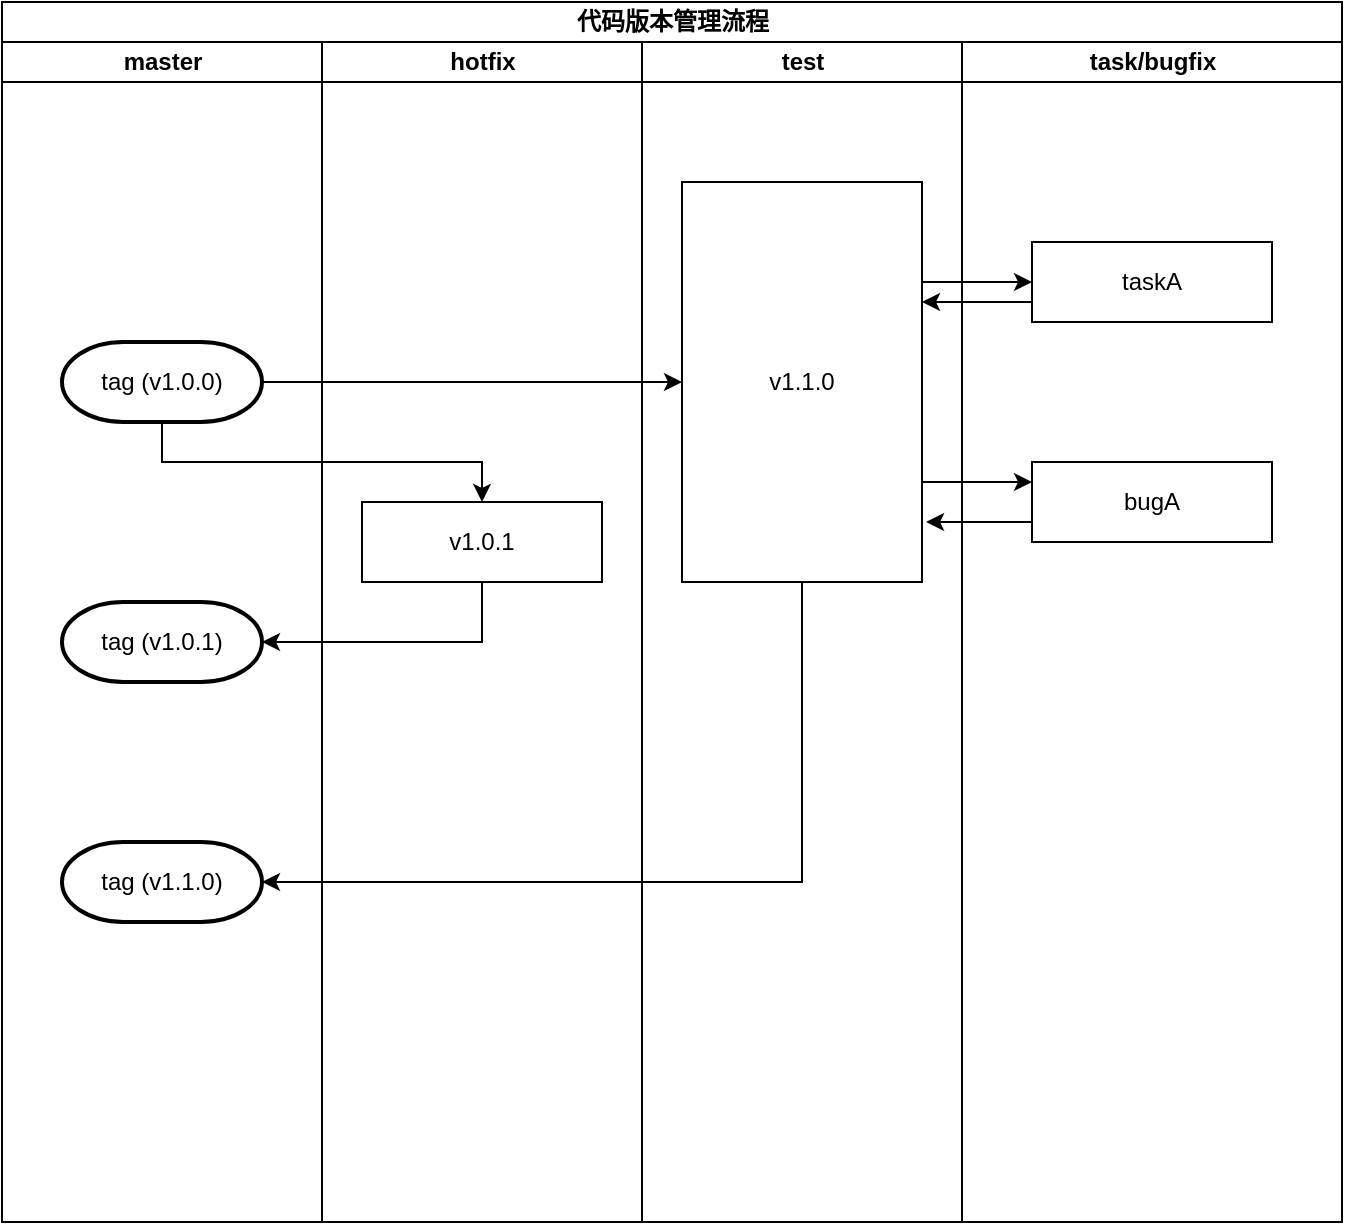 <mxfile version="22.1.16" type="github">
  <diagram id="PRNWCiQJ7i_xLe6h2Mz9" name="第 1 页">
    <mxGraphModel dx="1143" dy="825" grid="1" gridSize="10" guides="1" tooltips="1" connect="1" arrows="1" fold="1" page="1" pageScale="1" pageWidth="827" pageHeight="1169" math="0" shadow="0">
      <root>
        <mxCell id="0" />
        <mxCell id="1" parent="0" />
        <mxCell id="cR9ggvPWRlXBbMYqaPip-1" value="代码版本管理流程" style="swimlane;childLayout=stackLayout;resizeParent=1;resizeParentMax=0;startSize=20;html=1;" parent="1" vertex="1">
          <mxGeometry x="10" y="110" width="670" height="610" as="geometry" />
        </mxCell>
        <mxCell id="cR9ggvPWRlXBbMYqaPip-2" value="master" style="swimlane;startSize=20;html=1;" parent="cR9ggvPWRlXBbMYqaPip-1" vertex="1">
          <mxGeometry y="20" width="160" height="590" as="geometry">
            <mxRectangle y="20" width="40" height="590" as="alternateBounds" />
          </mxGeometry>
        </mxCell>
        <mxCell id="1TMqcCTL8lDgmQgiUETs-2" value="tag (v1.0.0)" style="strokeWidth=2;html=1;shape=mxgraph.flowchart.terminator;whiteSpace=wrap;" vertex="1" parent="cR9ggvPWRlXBbMYqaPip-2">
          <mxGeometry x="30" y="150" width="100" height="40" as="geometry" />
        </mxCell>
        <mxCell id="1TMqcCTL8lDgmQgiUETs-16" value="tag (v1.1.0)" style="strokeWidth=2;html=1;shape=mxgraph.flowchart.terminator;whiteSpace=wrap;" vertex="1" parent="cR9ggvPWRlXBbMYqaPip-2">
          <mxGeometry x="30" y="400" width="100" height="40" as="geometry" />
        </mxCell>
        <mxCell id="1TMqcCTL8lDgmQgiUETs-15" value="tag (v1.0.1)" style="strokeWidth=2;html=1;shape=mxgraph.flowchart.terminator;whiteSpace=wrap;" vertex="1" parent="cR9ggvPWRlXBbMYqaPip-2">
          <mxGeometry x="30" y="280" width="100" height="40" as="geometry" />
        </mxCell>
        <mxCell id="cR9ggvPWRlXBbMYqaPip-3" value="hotfix" style="swimlane;startSize=20;html=1;" parent="cR9ggvPWRlXBbMYqaPip-1" vertex="1">
          <mxGeometry x="160" y="20" width="160" height="590" as="geometry" />
        </mxCell>
        <mxCell id="1TMqcCTL8lDgmQgiUETs-18" value="v1.0.1" style="rounded=0;whiteSpace=wrap;html=1;" vertex="1" parent="cR9ggvPWRlXBbMYqaPip-3">
          <mxGeometry x="20" y="230" width="120" height="40" as="geometry" />
        </mxCell>
        <mxCell id="cR9ggvPWRlXBbMYqaPip-4" value="test" style="swimlane;startSize=20;html=1;" parent="cR9ggvPWRlXBbMYqaPip-1" vertex="1">
          <mxGeometry x="320" y="20" width="160" height="590" as="geometry" />
        </mxCell>
        <mxCell id="1TMqcCTL8lDgmQgiUETs-4" value="v1.1.0" style="rounded=0;whiteSpace=wrap;html=1;" vertex="1" parent="cR9ggvPWRlXBbMYqaPip-4">
          <mxGeometry x="20" y="70" width="120" height="200" as="geometry" />
        </mxCell>
        <mxCell id="cR9ggvPWRlXBbMYqaPip-5" value="task/bugfix" style="swimlane;startSize=20;html=1;" parent="cR9ggvPWRlXBbMYqaPip-1" vertex="1">
          <mxGeometry x="480" y="20" width="190" height="590" as="geometry" />
        </mxCell>
        <mxCell id="1TMqcCTL8lDgmQgiUETs-8" value="taskA" style="rounded=0;whiteSpace=wrap;html=1;" vertex="1" parent="cR9ggvPWRlXBbMYqaPip-5">
          <mxGeometry x="35" y="100" width="120" height="40" as="geometry" />
        </mxCell>
        <mxCell id="1TMqcCTL8lDgmQgiUETs-9" value="bugA" style="rounded=0;whiteSpace=wrap;html=1;" vertex="1" parent="cR9ggvPWRlXBbMYqaPip-5">
          <mxGeometry x="35" y="210" width="120" height="40" as="geometry" />
        </mxCell>
        <mxCell id="1TMqcCTL8lDgmQgiUETs-6" style="edgeStyle=orthogonalEdgeStyle;rounded=0;orthogonalLoop=1;jettySize=auto;html=1;exitX=1;exitY=0.5;exitDx=0;exitDy=0;exitPerimeter=0;entryX=0;entryY=0.5;entryDx=0;entryDy=0;" edge="1" parent="cR9ggvPWRlXBbMYqaPip-1" source="1TMqcCTL8lDgmQgiUETs-2" target="1TMqcCTL8lDgmQgiUETs-4">
          <mxGeometry relative="1" as="geometry" />
        </mxCell>
        <mxCell id="1TMqcCTL8lDgmQgiUETs-10" style="edgeStyle=orthogonalEdgeStyle;rounded=0;orthogonalLoop=1;jettySize=auto;html=1;exitX=1;exitY=0.25;exitDx=0;exitDy=0;" edge="1" parent="cR9ggvPWRlXBbMYqaPip-1" source="1TMqcCTL8lDgmQgiUETs-4" target="1TMqcCTL8lDgmQgiUETs-8">
          <mxGeometry relative="1" as="geometry" />
        </mxCell>
        <mxCell id="1TMqcCTL8lDgmQgiUETs-12" style="edgeStyle=orthogonalEdgeStyle;rounded=0;orthogonalLoop=1;jettySize=auto;html=1;exitX=0;exitY=0.75;exitDx=0;exitDy=0;" edge="1" parent="cR9ggvPWRlXBbMYqaPip-1" source="1TMqcCTL8lDgmQgiUETs-8">
          <mxGeometry relative="1" as="geometry">
            <mxPoint x="460" y="150" as="targetPoint" />
          </mxGeometry>
        </mxCell>
        <mxCell id="1TMqcCTL8lDgmQgiUETs-13" style="edgeStyle=orthogonalEdgeStyle;rounded=0;orthogonalLoop=1;jettySize=auto;html=1;exitX=1;exitY=0.75;exitDx=0;exitDy=0;entryX=0;entryY=0.25;entryDx=0;entryDy=0;" edge="1" parent="cR9ggvPWRlXBbMYqaPip-1" source="1TMqcCTL8lDgmQgiUETs-4" target="1TMqcCTL8lDgmQgiUETs-9">
          <mxGeometry relative="1" as="geometry" />
        </mxCell>
        <mxCell id="1TMqcCTL8lDgmQgiUETs-14" style="edgeStyle=orthogonalEdgeStyle;rounded=0;orthogonalLoop=1;jettySize=auto;html=1;exitX=0;exitY=0.75;exitDx=0;exitDy=0;entryX=1.017;entryY=0.85;entryDx=0;entryDy=0;entryPerimeter=0;" edge="1" parent="cR9ggvPWRlXBbMYqaPip-1" source="1TMqcCTL8lDgmQgiUETs-9" target="1TMqcCTL8lDgmQgiUETs-4">
          <mxGeometry relative="1" as="geometry" />
        </mxCell>
        <mxCell id="1TMqcCTL8lDgmQgiUETs-17" style="edgeStyle=orthogonalEdgeStyle;rounded=0;orthogonalLoop=1;jettySize=auto;html=1;exitX=0.5;exitY=1;exitDx=0;exitDy=0;entryX=1;entryY=0.5;entryDx=0;entryDy=0;entryPerimeter=0;" edge="1" parent="cR9ggvPWRlXBbMYqaPip-1" source="1TMqcCTL8lDgmQgiUETs-4" target="1TMqcCTL8lDgmQgiUETs-16">
          <mxGeometry relative="1" as="geometry" />
        </mxCell>
        <mxCell id="1TMqcCTL8lDgmQgiUETs-19" style="edgeStyle=orthogonalEdgeStyle;rounded=0;orthogonalLoop=1;jettySize=auto;html=1;exitX=0.5;exitY=1;exitDx=0;exitDy=0;exitPerimeter=0;" edge="1" parent="cR9ggvPWRlXBbMYqaPip-1" source="1TMqcCTL8lDgmQgiUETs-2" target="1TMqcCTL8lDgmQgiUETs-18">
          <mxGeometry relative="1" as="geometry" />
        </mxCell>
        <mxCell id="1TMqcCTL8lDgmQgiUETs-20" style="edgeStyle=orthogonalEdgeStyle;rounded=0;orthogonalLoop=1;jettySize=auto;html=1;exitX=0.5;exitY=1;exitDx=0;exitDy=0;entryX=1;entryY=0.5;entryDx=0;entryDy=0;entryPerimeter=0;" edge="1" parent="cR9ggvPWRlXBbMYqaPip-1" source="1TMqcCTL8lDgmQgiUETs-18" target="1TMqcCTL8lDgmQgiUETs-15">
          <mxGeometry relative="1" as="geometry" />
        </mxCell>
      </root>
    </mxGraphModel>
  </diagram>
</mxfile>
